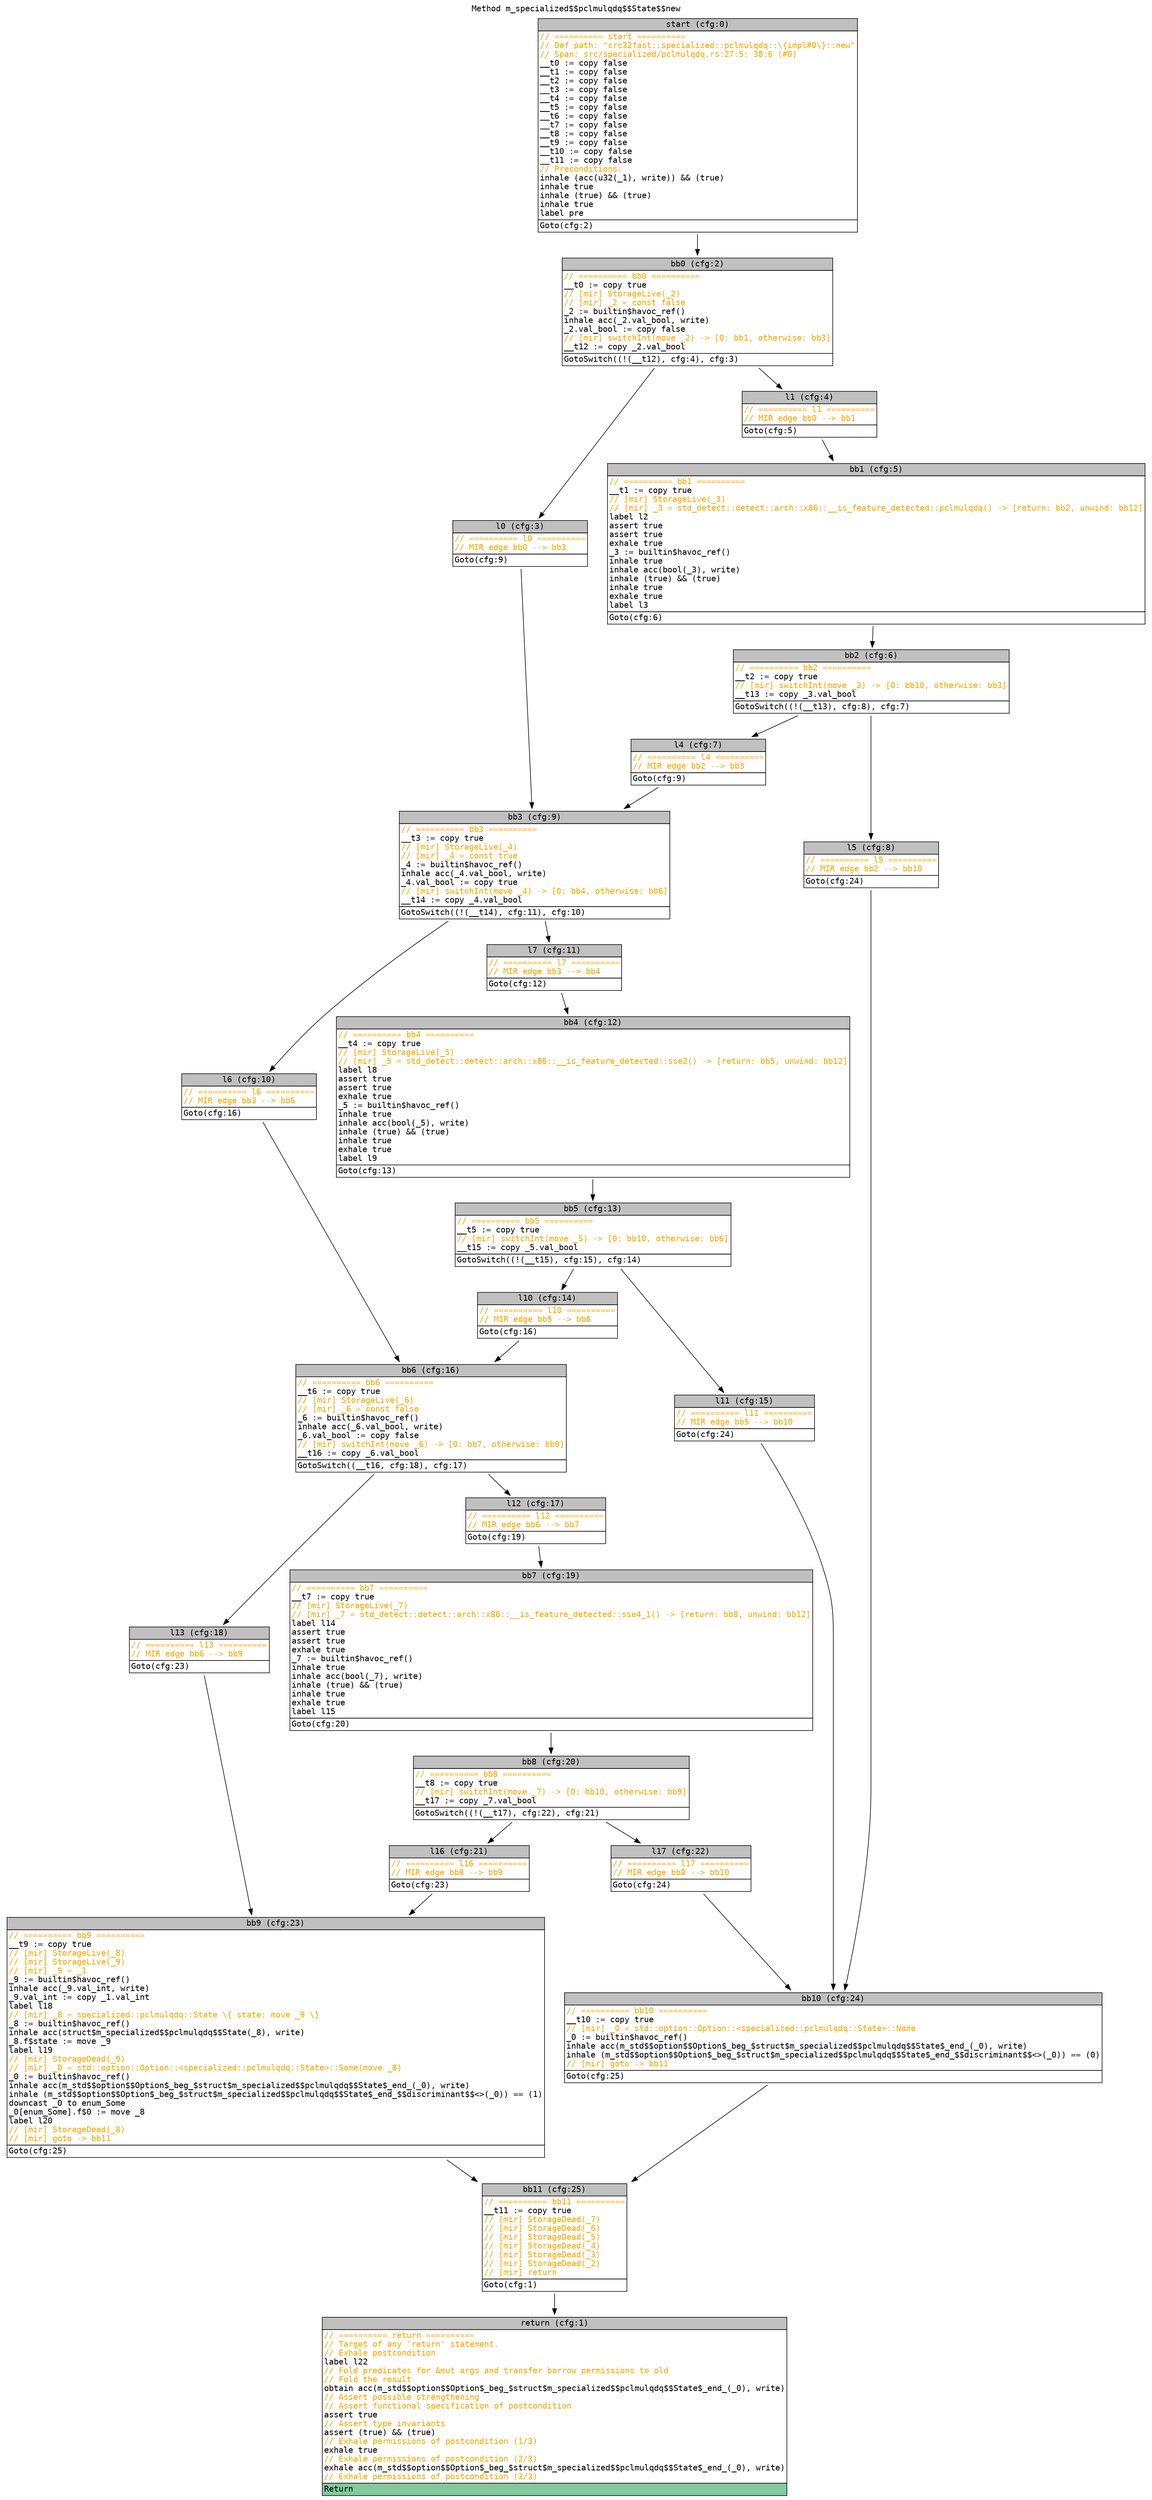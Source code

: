 digraph CFG {
graph [fontname=monospace];
node [fontname=monospace];
edge [fontname=monospace];
labelloc="t";
label="Method m_specialized$$pclmulqdq$$State$$new";
"block_start" [shape=none,label=<<table border="0" cellborder="1" cellspacing="0"><tr><td bgcolor="gray" align="center">start (cfg:0)</td></tr><tr><td align="left" balign="left"><font color="orange">// ========== start ==========</font><br/><font color="orange">// Def path: "crc32fast::specialized::pclmulqdq::\{impl#0\}::new"</font><br/><font color="orange">// Span: src/specialized/pclmulqdq.rs:27:5: 38:6 (#0)</font><br/>__t0 := copy false<br/>__t1 := copy false<br/>__t2 := copy false<br/>__t3 := copy false<br/>__t4 := copy false<br/>__t5 := copy false<br/>__t6 := copy false<br/>__t7 := copy false<br/>__t8 := copy false<br/>__t9 := copy false<br/>__t10 := copy false<br/>__t11 := copy false<br/><font color="orange">// Preconditions:</font><br/>inhale (acc(u32(_1), write)) &amp;&amp; (true)<br/>inhale true<br/>inhale (true) &amp;&amp; (true)<br/>inhale true<br/>label pre</td></tr><tr><td align="left">Goto(cfg:2)<br/></td></tr></table>>];
"block_return" [shape=none,label=<<table border="0" cellborder="1" cellspacing="0"><tr><td bgcolor="gray" align="center">return (cfg:1)</td></tr><tr><td align="left" balign="left"><font color="orange">// ========== return ==========</font><br/><font color="orange">// Target of any 'return' statement.</font><br/><font color="orange">// Exhale postcondition</font><br/>label l22<br/><font color="orange">// Fold predicates for &amp;mut args and transfer borrow permissions to old</font><br/><font color="orange">// Fold the result</font><br/>obtain acc(m_std$$option$$Option$_beg_$struct$m_specialized$$pclmulqdq$$State$_end_(_0), write)<br/><font color="orange">// Assert possible strengthening</font><br/><font color="orange">// Assert functional specification of postcondition</font><br/>assert true<br/><font color="orange">// Assert type invariants</font><br/>assert (true) &amp;&amp; (true)<br/><font color="orange">// Exhale permissions of postcondition (1/3)</font><br/>exhale true<br/><font color="orange">// Exhale permissions of postcondition (2/3)</font><br/>exhale acc(m_std$$option$$Option$_beg_$struct$m_specialized$$pclmulqdq$$State$_end_(_0), write)<br/><font color="orange">// Exhale permissions of postcondition (3/3)</font></td></tr><tr><td align="left" bgcolor="#82CA9D">Return<br/></td></tr></table>>];
"block_bb0" [shape=none,label=<<table border="0" cellborder="1" cellspacing="0"><tr><td bgcolor="gray" align="center">bb0 (cfg:2)</td></tr><tr><td align="left" balign="left"><font color="orange">// ========== bb0 ==========</font><br/>__t0 := copy true<br/><font color="orange">// [mir] StorageLive(_2)</font><br/><font color="orange">// [mir] _2 = const false</font><br/>_2 := builtin$havoc_ref()<br/>inhale acc(_2.val_bool, write)<br/>_2.val_bool := copy false<br/><font color="orange">// [mir] switchInt(move _2) -&gt; [0: bb1, otherwise: bb3]</font><br/>__t12 := copy _2.val_bool</td></tr><tr><td align="left">GotoSwitch((!(__t12), cfg:4), cfg:3)<br/></td></tr></table>>];
"block_l0" [shape=none,label=<<table border="0" cellborder="1" cellspacing="0"><tr><td bgcolor="gray" align="center">l0 (cfg:3)</td></tr><tr><td align="left" balign="left"><font color="orange">// ========== l0 ==========</font><br/><font color="orange">// MIR edge bb0 --&gt; bb3</font></td></tr><tr><td align="left">Goto(cfg:9)<br/></td></tr></table>>];
"block_l1" [shape=none,label=<<table border="0" cellborder="1" cellspacing="0"><tr><td bgcolor="gray" align="center">l1 (cfg:4)</td></tr><tr><td align="left" balign="left"><font color="orange">// ========== l1 ==========</font><br/><font color="orange">// MIR edge bb0 --&gt; bb1</font></td></tr><tr><td align="left">Goto(cfg:5)<br/></td></tr></table>>];
"block_bb1" [shape=none,label=<<table border="0" cellborder="1" cellspacing="0"><tr><td bgcolor="gray" align="center">bb1 (cfg:5)</td></tr><tr><td align="left" balign="left"><font color="orange">// ========== bb1 ==========</font><br/>__t1 := copy true<br/><font color="orange">// [mir] StorageLive(_3)</font><br/><font color="orange">// [mir] _3 = std_detect::detect::arch::x86::__is_feature_detected::pclmulqdq() -&gt; [return: bb2, unwind: bb12]</font><br/>label l2<br/>assert true<br/>assert true<br/>exhale true<br/>_3 := builtin$havoc_ref()<br/>inhale true<br/>inhale acc(bool(_3), write)<br/>inhale (true) &amp;&amp; (true)<br/>inhale true<br/>exhale true<br/>label l3</td></tr><tr><td align="left">Goto(cfg:6)<br/></td></tr></table>>];
"block_bb2" [shape=none,label=<<table border="0" cellborder="1" cellspacing="0"><tr><td bgcolor="gray" align="center">bb2 (cfg:6)</td></tr><tr><td align="left" balign="left"><font color="orange">// ========== bb2 ==========</font><br/>__t2 := copy true<br/><font color="orange">// [mir] switchInt(move _3) -&gt; [0: bb10, otherwise: bb3]</font><br/>__t13 := copy _3.val_bool</td></tr><tr><td align="left">GotoSwitch((!(__t13), cfg:8), cfg:7)<br/></td></tr></table>>];
"block_l4" [shape=none,label=<<table border="0" cellborder="1" cellspacing="0"><tr><td bgcolor="gray" align="center">l4 (cfg:7)</td></tr><tr><td align="left" balign="left"><font color="orange">// ========== l4 ==========</font><br/><font color="orange">// MIR edge bb2 --&gt; bb3</font></td></tr><tr><td align="left">Goto(cfg:9)<br/></td></tr></table>>];
"block_l5" [shape=none,label=<<table border="0" cellborder="1" cellspacing="0"><tr><td bgcolor="gray" align="center">l5 (cfg:8)</td></tr><tr><td align="left" balign="left"><font color="orange">// ========== l5 ==========</font><br/><font color="orange">// MIR edge bb2 --&gt; bb10</font></td></tr><tr><td align="left">Goto(cfg:24)<br/></td></tr></table>>];
"block_bb3" [shape=none,label=<<table border="0" cellborder="1" cellspacing="0"><tr><td bgcolor="gray" align="center">bb3 (cfg:9)</td></tr><tr><td align="left" balign="left"><font color="orange">// ========== bb3 ==========</font><br/>__t3 := copy true<br/><font color="orange">// [mir] StorageLive(_4)</font><br/><font color="orange">// [mir] _4 = const true</font><br/>_4 := builtin$havoc_ref()<br/>inhale acc(_4.val_bool, write)<br/>_4.val_bool := copy true<br/><font color="orange">// [mir] switchInt(move _4) -&gt; [0: bb4, otherwise: bb6]</font><br/>__t14 := copy _4.val_bool</td></tr><tr><td align="left">GotoSwitch((!(__t14), cfg:11), cfg:10)<br/></td></tr></table>>];
"block_l6" [shape=none,label=<<table border="0" cellborder="1" cellspacing="0"><tr><td bgcolor="gray" align="center">l6 (cfg:10)</td></tr><tr><td align="left" balign="left"><font color="orange">// ========== l6 ==========</font><br/><font color="orange">// MIR edge bb3 --&gt; bb6</font></td></tr><tr><td align="left">Goto(cfg:16)<br/></td></tr></table>>];
"block_l7" [shape=none,label=<<table border="0" cellborder="1" cellspacing="0"><tr><td bgcolor="gray" align="center">l7 (cfg:11)</td></tr><tr><td align="left" balign="left"><font color="orange">// ========== l7 ==========</font><br/><font color="orange">// MIR edge bb3 --&gt; bb4</font></td></tr><tr><td align="left">Goto(cfg:12)<br/></td></tr></table>>];
"block_bb4" [shape=none,label=<<table border="0" cellborder="1" cellspacing="0"><tr><td bgcolor="gray" align="center">bb4 (cfg:12)</td></tr><tr><td align="left" balign="left"><font color="orange">// ========== bb4 ==========</font><br/>__t4 := copy true<br/><font color="orange">// [mir] StorageLive(_5)</font><br/><font color="orange">// [mir] _5 = std_detect::detect::arch::x86::__is_feature_detected::sse2() -&gt; [return: bb5, unwind: bb12]</font><br/>label l8<br/>assert true<br/>assert true<br/>exhale true<br/>_5 := builtin$havoc_ref()<br/>inhale true<br/>inhale acc(bool(_5), write)<br/>inhale (true) &amp;&amp; (true)<br/>inhale true<br/>exhale true<br/>label l9</td></tr><tr><td align="left">Goto(cfg:13)<br/></td></tr></table>>];
"block_bb5" [shape=none,label=<<table border="0" cellborder="1" cellspacing="0"><tr><td bgcolor="gray" align="center">bb5 (cfg:13)</td></tr><tr><td align="left" balign="left"><font color="orange">// ========== bb5 ==========</font><br/>__t5 := copy true<br/><font color="orange">// [mir] switchInt(move _5) -&gt; [0: bb10, otherwise: bb6]</font><br/>__t15 := copy _5.val_bool</td></tr><tr><td align="left">GotoSwitch((!(__t15), cfg:15), cfg:14)<br/></td></tr></table>>];
"block_l10" [shape=none,label=<<table border="0" cellborder="1" cellspacing="0"><tr><td bgcolor="gray" align="center">l10 (cfg:14)</td></tr><tr><td align="left" balign="left"><font color="orange">// ========== l10 ==========</font><br/><font color="orange">// MIR edge bb5 --&gt; bb6</font></td></tr><tr><td align="left">Goto(cfg:16)<br/></td></tr></table>>];
"block_l11" [shape=none,label=<<table border="0" cellborder="1" cellspacing="0"><tr><td bgcolor="gray" align="center">l11 (cfg:15)</td></tr><tr><td align="left" balign="left"><font color="orange">// ========== l11 ==========</font><br/><font color="orange">// MIR edge bb5 --&gt; bb10</font></td></tr><tr><td align="left">Goto(cfg:24)<br/></td></tr></table>>];
"block_bb6" [shape=none,label=<<table border="0" cellborder="1" cellspacing="0"><tr><td bgcolor="gray" align="center">bb6 (cfg:16)</td></tr><tr><td align="left" balign="left"><font color="orange">// ========== bb6 ==========</font><br/>__t6 := copy true<br/><font color="orange">// [mir] StorageLive(_6)</font><br/><font color="orange">// [mir] _6 = const false</font><br/>_6 := builtin$havoc_ref()<br/>inhale acc(_6.val_bool, write)<br/>_6.val_bool := copy false<br/><font color="orange">// [mir] switchInt(move _6) -&gt; [0: bb7, otherwise: bb9]</font><br/>__t16 := copy _6.val_bool</td></tr><tr><td align="left">GotoSwitch((__t16, cfg:18), cfg:17)<br/></td></tr></table>>];
"block_l12" [shape=none,label=<<table border="0" cellborder="1" cellspacing="0"><tr><td bgcolor="gray" align="center">l12 (cfg:17)</td></tr><tr><td align="left" balign="left"><font color="orange">// ========== l12 ==========</font><br/><font color="orange">// MIR edge bb6 --&gt; bb7</font></td></tr><tr><td align="left">Goto(cfg:19)<br/></td></tr></table>>];
"block_l13" [shape=none,label=<<table border="0" cellborder="1" cellspacing="0"><tr><td bgcolor="gray" align="center">l13 (cfg:18)</td></tr><tr><td align="left" balign="left"><font color="orange">// ========== l13 ==========</font><br/><font color="orange">// MIR edge bb6 --&gt; bb9</font></td></tr><tr><td align="left">Goto(cfg:23)<br/></td></tr></table>>];
"block_bb7" [shape=none,label=<<table border="0" cellborder="1" cellspacing="0"><tr><td bgcolor="gray" align="center">bb7 (cfg:19)</td></tr><tr><td align="left" balign="left"><font color="orange">// ========== bb7 ==========</font><br/>__t7 := copy true<br/><font color="orange">// [mir] StorageLive(_7)</font><br/><font color="orange">// [mir] _7 = std_detect::detect::arch::x86::__is_feature_detected::sse4_1() -&gt; [return: bb8, unwind: bb12]</font><br/>label l14<br/>assert true<br/>assert true<br/>exhale true<br/>_7 := builtin$havoc_ref()<br/>inhale true<br/>inhale acc(bool(_7), write)<br/>inhale (true) &amp;&amp; (true)<br/>inhale true<br/>exhale true<br/>label l15</td></tr><tr><td align="left">Goto(cfg:20)<br/></td></tr></table>>];
"block_bb8" [shape=none,label=<<table border="0" cellborder="1" cellspacing="0"><tr><td bgcolor="gray" align="center">bb8 (cfg:20)</td></tr><tr><td align="left" balign="left"><font color="orange">// ========== bb8 ==========</font><br/>__t8 := copy true<br/><font color="orange">// [mir] switchInt(move _7) -&gt; [0: bb10, otherwise: bb9]</font><br/>__t17 := copy _7.val_bool</td></tr><tr><td align="left">GotoSwitch((!(__t17), cfg:22), cfg:21)<br/></td></tr></table>>];
"block_l16" [shape=none,label=<<table border="0" cellborder="1" cellspacing="0"><tr><td bgcolor="gray" align="center">l16 (cfg:21)</td></tr><tr><td align="left" balign="left"><font color="orange">// ========== l16 ==========</font><br/><font color="orange">// MIR edge bb8 --&gt; bb9</font></td></tr><tr><td align="left">Goto(cfg:23)<br/></td></tr></table>>];
"block_l17" [shape=none,label=<<table border="0" cellborder="1" cellspacing="0"><tr><td bgcolor="gray" align="center">l17 (cfg:22)</td></tr><tr><td align="left" balign="left"><font color="orange">// ========== l17 ==========</font><br/><font color="orange">// MIR edge bb8 --&gt; bb10</font></td></tr><tr><td align="left">Goto(cfg:24)<br/></td></tr></table>>];
"block_bb9" [shape=none,label=<<table border="0" cellborder="1" cellspacing="0"><tr><td bgcolor="gray" align="center">bb9 (cfg:23)</td></tr><tr><td align="left" balign="left"><font color="orange">// ========== bb9 ==========</font><br/>__t9 := copy true<br/><font color="orange">// [mir] StorageLive(_8)</font><br/><font color="orange">// [mir] StorageLive(_9)</font><br/><font color="orange">// [mir] _9 = _1</font><br/>_9 := builtin$havoc_ref()<br/>inhale acc(_9.val_int, write)<br/>_9.val_int := copy _1.val_int<br/>label l18<br/><font color="orange">// [mir] _8 = specialized::pclmulqdq::State \{ state: move _9 \}</font><br/>_8 := builtin$havoc_ref()<br/>inhale acc(struct$m_specialized$$pclmulqdq$$State(_8), write)<br/>_8.f$state := move _9<br/>label l19<br/><font color="orange">// [mir] StorageDead(_9)</font><br/><font color="orange">// [mir] _0 = std::option::Option::&lt;specialized::pclmulqdq::State&gt;::Some(move _8)</font><br/>_0 := builtin$havoc_ref()<br/>inhale acc(m_std$$option$$Option$_beg_$struct$m_specialized$$pclmulqdq$$State$_end_(_0), write)<br/>inhale (m_std$$option$$Option$_beg_$struct$m_specialized$$pclmulqdq$$State$_end_$$discriminant$$&lt;&gt;(_0)) == (1)<br/>downcast _0 to enum_Some<br/>_0[enum_Some].f$0 := move _8<br/>label l20<br/><font color="orange">// [mir] StorageDead(_8)</font><br/><font color="orange">// [mir] goto -&gt; bb11</font></td></tr><tr><td align="left">Goto(cfg:25)<br/></td></tr></table>>];
"block_bb10" [shape=none,label=<<table border="0" cellborder="1" cellspacing="0"><tr><td bgcolor="gray" align="center">bb10 (cfg:24)</td></tr><tr><td align="left" balign="left"><font color="orange">// ========== bb10 ==========</font><br/>__t10 := copy true<br/><font color="orange">// [mir] _0 = std::option::Option::&lt;specialized::pclmulqdq::State&gt;::None</font><br/>_0 := builtin$havoc_ref()<br/>inhale acc(m_std$$option$$Option$_beg_$struct$m_specialized$$pclmulqdq$$State$_end_(_0), write)<br/>inhale (m_std$$option$$Option$_beg_$struct$m_specialized$$pclmulqdq$$State$_end_$$discriminant$$&lt;&gt;(_0)) == (0)<br/><font color="orange">// [mir] goto -&gt; bb11</font></td></tr><tr><td align="left">Goto(cfg:25)<br/></td></tr></table>>];
"block_bb11" [shape=none,label=<<table border="0" cellborder="1" cellspacing="0"><tr><td bgcolor="gray" align="center">bb11 (cfg:25)</td></tr><tr><td align="left" balign="left"><font color="orange">// ========== bb11 ==========</font><br/>__t11 := copy true<br/><font color="orange">// [mir] StorageDead(_7)</font><br/><font color="orange">// [mir] StorageDead(_6)</font><br/><font color="orange">// [mir] StorageDead(_5)</font><br/><font color="orange">// [mir] StorageDead(_4)</font><br/><font color="orange">// [mir] StorageDead(_3)</font><br/><font color="orange">// [mir] StorageDead(_2)</font><br/><font color="orange">// [mir] return</font></td></tr><tr><td align="left">Goto(cfg:1)<br/></td></tr></table>>];
"block_start" -> "block_bb0";
"block_bb0" -> "block_l1";
"block_bb0" -> "block_l0";
"block_l0" -> "block_bb3";
"block_l1" -> "block_bb1";
"block_bb1" -> "block_bb2";
"block_bb2" -> "block_l5";
"block_bb2" -> "block_l4";
"block_l4" -> "block_bb3";
"block_l5" -> "block_bb10";
"block_bb3" -> "block_l7";
"block_bb3" -> "block_l6";
"block_l6" -> "block_bb6";
"block_l7" -> "block_bb4";
"block_bb4" -> "block_bb5";
"block_bb5" -> "block_l11";
"block_bb5" -> "block_l10";
"block_l10" -> "block_bb6";
"block_l11" -> "block_bb10";
"block_bb6" -> "block_l13";
"block_bb6" -> "block_l12";
"block_l12" -> "block_bb7";
"block_l13" -> "block_bb9";
"block_bb7" -> "block_bb8";
"block_bb8" -> "block_l17";
"block_bb8" -> "block_l16";
"block_l16" -> "block_bb9";
"block_l17" -> "block_bb10";
"block_bb9" -> "block_bb11";
"block_bb10" -> "block_bb11";
"block_bb11" -> "block_return";
}
